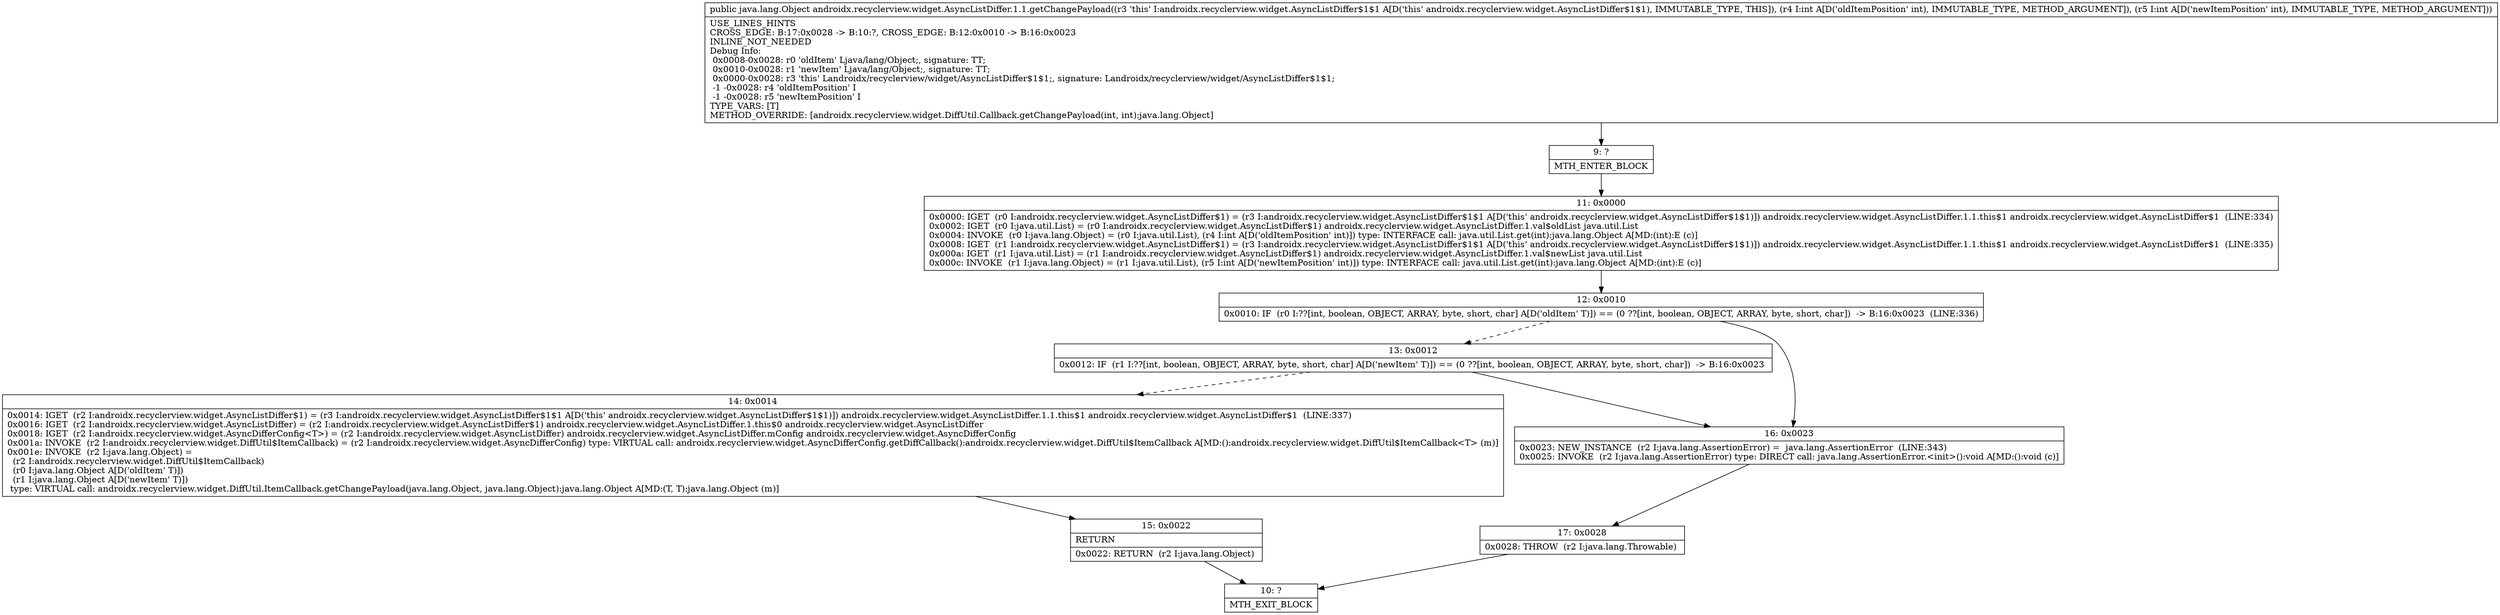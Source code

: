 digraph "CFG forandroidx.recyclerview.widget.AsyncListDiffer.1.1.getChangePayload(II)Ljava\/lang\/Object;" {
Node_9 [shape=record,label="{9\:\ ?|MTH_ENTER_BLOCK\l}"];
Node_11 [shape=record,label="{11\:\ 0x0000|0x0000: IGET  (r0 I:androidx.recyclerview.widget.AsyncListDiffer$1) = (r3 I:androidx.recyclerview.widget.AsyncListDiffer$1$1 A[D('this' androidx.recyclerview.widget.AsyncListDiffer$1$1)]) androidx.recyclerview.widget.AsyncListDiffer.1.1.this$1 androidx.recyclerview.widget.AsyncListDiffer$1  (LINE:334)\l0x0002: IGET  (r0 I:java.util.List) = (r0 I:androidx.recyclerview.widget.AsyncListDiffer$1) androidx.recyclerview.widget.AsyncListDiffer.1.val$oldList java.util.List \l0x0004: INVOKE  (r0 I:java.lang.Object) = (r0 I:java.util.List), (r4 I:int A[D('oldItemPosition' int)]) type: INTERFACE call: java.util.List.get(int):java.lang.Object A[MD:(int):E (c)]\l0x0008: IGET  (r1 I:androidx.recyclerview.widget.AsyncListDiffer$1) = (r3 I:androidx.recyclerview.widget.AsyncListDiffer$1$1 A[D('this' androidx.recyclerview.widget.AsyncListDiffer$1$1)]) androidx.recyclerview.widget.AsyncListDiffer.1.1.this$1 androidx.recyclerview.widget.AsyncListDiffer$1  (LINE:335)\l0x000a: IGET  (r1 I:java.util.List) = (r1 I:androidx.recyclerview.widget.AsyncListDiffer$1) androidx.recyclerview.widget.AsyncListDiffer.1.val$newList java.util.List \l0x000c: INVOKE  (r1 I:java.lang.Object) = (r1 I:java.util.List), (r5 I:int A[D('newItemPosition' int)]) type: INTERFACE call: java.util.List.get(int):java.lang.Object A[MD:(int):E (c)]\l}"];
Node_12 [shape=record,label="{12\:\ 0x0010|0x0010: IF  (r0 I:??[int, boolean, OBJECT, ARRAY, byte, short, char] A[D('oldItem' T)]) == (0 ??[int, boolean, OBJECT, ARRAY, byte, short, char])  \-\> B:16:0x0023  (LINE:336)\l}"];
Node_13 [shape=record,label="{13\:\ 0x0012|0x0012: IF  (r1 I:??[int, boolean, OBJECT, ARRAY, byte, short, char] A[D('newItem' T)]) == (0 ??[int, boolean, OBJECT, ARRAY, byte, short, char])  \-\> B:16:0x0023 \l}"];
Node_14 [shape=record,label="{14\:\ 0x0014|0x0014: IGET  (r2 I:androidx.recyclerview.widget.AsyncListDiffer$1) = (r3 I:androidx.recyclerview.widget.AsyncListDiffer$1$1 A[D('this' androidx.recyclerview.widget.AsyncListDiffer$1$1)]) androidx.recyclerview.widget.AsyncListDiffer.1.1.this$1 androidx.recyclerview.widget.AsyncListDiffer$1  (LINE:337)\l0x0016: IGET  (r2 I:androidx.recyclerview.widget.AsyncListDiffer) = (r2 I:androidx.recyclerview.widget.AsyncListDiffer$1) androidx.recyclerview.widget.AsyncListDiffer.1.this$0 androidx.recyclerview.widget.AsyncListDiffer \l0x0018: IGET  (r2 I:androidx.recyclerview.widget.AsyncDifferConfig\<T\>) = (r2 I:androidx.recyclerview.widget.AsyncListDiffer) androidx.recyclerview.widget.AsyncListDiffer.mConfig androidx.recyclerview.widget.AsyncDifferConfig \l0x001a: INVOKE  (r2 I:androidx.recyclerview.widget.DiffUtil$ItemCallback) = (r2 I:androidx.recyclerview.widget.AsyncDifferConfig) type: VIRTUAL call: androidx.recyclerview.widget.AsyncDifferConfig.getDiffCallback():androidx.recyclerview.widget.DiffUtil$ItemCallback A[MD:():androidx.recyclerview.widget.DiffUtil$ItemCallback\<T\> (m)]\l0x001e: INVOKE  (r2 I:java.lang.Object) = \l  (r2 I:androidx.recyclerview.widget.DiffUtil$ItemCallback)\l  (r0 I:java.lang.Object A[D('oldItem' T)])\l  (r1 I:java.lang.Object A[D('newItem' T)])\l type: VIRTUAL call: androidx.recyclerview.widget.DiffUtil.ItemCallback.getChangePayload(java.lang.Object, java.lang.Object):java.lang.Object A[MD:(T, T):java.lang.Object (m)]\l}"];
Node_15 [shape=record,label="{15\:\ 0x0022|RETURN\l|0x0022: RETURN  (r2 I:java.lang.Object) \l}"];
Node_10 [shape=record,label="{10\:\ ?|MTH_EXIT_BLOCK\l}"];
Node_16 [shape=record,label="{16\:\ 0x0023|0x0023: NEW_INSTANCE  (r2 I:java.lang.AssertionError) =  java.lang.AssertionError  (LINE:343)\l0x0025: INVOKE  (r2 I:java.lang.AssertionError) type: DIRECT call: java.lang.AssertionError.\<init\>():void A[MD:():void (c)]\l}"];
Node_17 [shape=record,label="{17\:\ 0x0028|0x0028: THROW  (r2 I:java.lang.Throwable) \l}"];
MethodNode[shape=record,label="{public java.lang.Object androidx.recyclerview.widget.AsyncListDiffer.1.1.getChangePayload((r3 'this' I:androidx.recyclerview.widget.AsyncListDiffer$1$1 A[D('this' androidx.recyclerview.widget.AsyncListDiffer$1$1), IMMUTABLE_TYPE, THIS]), (r4 I:int A[D('oldItemPosition' int), IMMUTABLE_TYPE, METHOD_ARGUMENT]), (r5 I:int A[D('newItemPosition' int), IMMUTABLE_TYPE, METHOD_ARGUMENT]))  | USE_LINES_HINTS\lCROSS_EDGE: B:17:0x0028 \-\> B:10:?, CROSS_EDGE: B:12:0x0010 \-\> B:16:0x0023\lINLINE_NOT_NEEDED\lDebug Info:\l  0x0008\-0x0028: r0 'oldItem' Ljava\/lang\/Object;, signature: TT;\l  0x0010\-0x0028: r1 'newItem' Ljava\/lang\/Object;, signature: TT;\l  0x0000\-0x0028: r3 'this' Landroidx\/recyclerview\/widget\/AsyncListDiffer$1$1;, signature: Landroidx\/recyclerview\/widget\/AsyncListDiffer$1$1;\l  \-1 \-0x0028: r4 'oldItemPosition' I\l  \-1 \-0x0028: r5 'newItemPosition' I\lTYPE_VARS: [T]\lMETHOD_OVERRIDE: [androidx.recyclerview.widget.DiffUtil.Callback.getChangePayload(int, int):java.lang.Object]\l}"];
MethodNode -> Node_9;Node_9 -> Node_11;
Node_11 -> Node_12;
Node_12 -> Node_13[style=dashed];
Node_12 -> Node_16;
Node_13 -> Node_14[style=dashed];
Node_13 -> Node_16;
Node_14 -> Node_15;
Node_15 -> Node_10;
Node_16 -> Node_17;
Node_17 -> Node_10;
}

